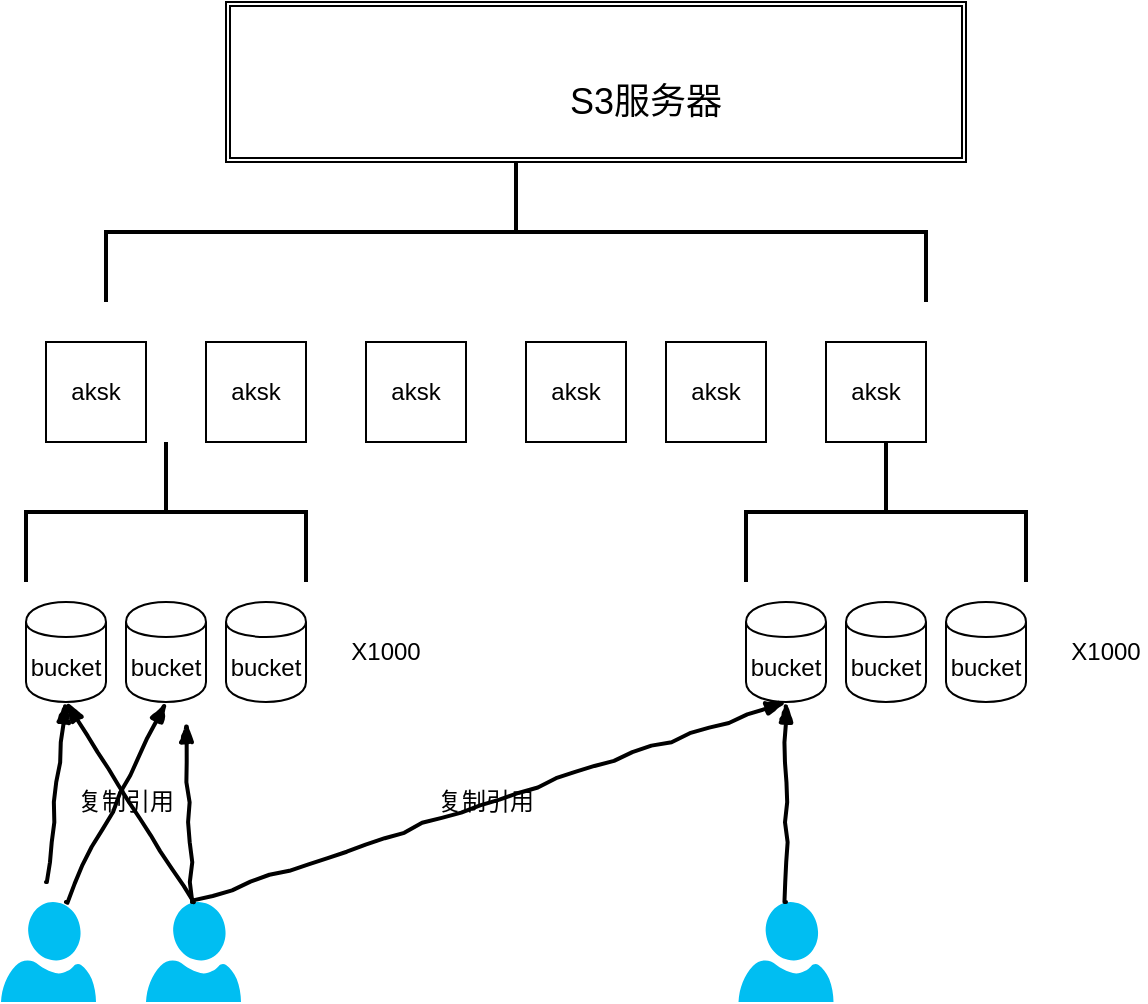 <mxfile version="12.5.1" type="github">
  <diagram id="Mt_lALCUaMFA22f0Kt4g" name="第 1 页">
    <mxGraphModel dx="1278" dy="588" grid="1" gridSize="10" guides="1" tooltips="1" connect="1" arrows="1" fold="1" page="1" pageScale="1" pageWidth="827" pageHeight="1169" math="0" shadow="0">
      <root>
        <mxCell id="0"/>
        <mxCell id="1" parent="0"/>
        <mxCell id="-jVNd67lU8PMKVuE0ltb-1" value="" style="shape=ext;double=1;rounded=0;whiteSpace=wrap;html=1;" vertex="1" parent="1">
          <mxGeometry x="220" y="50" width="370" height="80" as="geometry"/>
        </mxCell>
        <mxCell id="-jVNd67lU8PMKVuE0ltb-2" value="&lt;font style=&quot;font-size: 18px&quot;&gt;S3服务器&lt;/font&gt;" style="text;html=1;strokeColor=none;fillColor=none;align=center;verticalAlign=middle;whiteSpace=wrap;rounded=0;" vertex="1" parent="1">
          <mxGeometry x="340" y="90" width="180" height="20" as="geometry"/>
        </mxCell>
        <mxCell id="-jVNd67lU8PMKVuE0ltb-3" value="aksk" style="whiteSpace=wrap;html=1;aspect=fixed;" vertex="1" parent="1">
          <mxGeometry x="130" y="220" width="50" height="50" as="geometry"/>
        </mxCell>
        <mxCell id="-jVNd67lU8PMKVuE0ltb-4" value="aksk" style="whiteSpace=wrap;html=1;aspect=fixed;" vertex="1" parent="1">
          <mxGeometry x="210" y="220" width="50" height="50" as="geometry"/>
        </mxCell>
        <mxCell id="-jVNd67lU8PMKVuE0ltb-5" value="aksk" style="whiteSpace=wrap;html=1;aspect=fixed;" vertex="1" parent="1">
          <mxGeometry x="290" y="220" width="50" height="50" as="geometry"/>
        </mxCell>
        <mxCell id="-jVNd67lU8PMKVuE0ltb-6" value="aksk" style="whiteSpace=wrap;html=1;aspect=fixed;" vertex="1" parent="1">
          <mxGeometry x="370" y="220" width="50" height="50" as="geometry"/>
        </mxCell>
        <mxCell id="-jVNd67lU8PMKVuE0ltb-7" value="aksk" style="whiteSpace=wrap;html=1;aspect=fixed;" vertex="1" parent="1">
          <mxGeometry x="440" y="220" width="50" height="50" as="geometry"/>
        </mxCell>
        <mxCell id="-jVNd67lU8PMKVuE0ltb-8" value="aksk" style="whiteSpace=wrap;html=1;aspect=fixed;" vertex="1" parent="1">
          <mxGeometry x="520" y="220" width="50" height="50" as="geometry"/>
        </mxCell>
        <mxCell id="-jVNd67lU8PMKVuE0ltb-9" value="bucket" style="shape=cylinder;whiteSpace=wrap;html=1;boundedLbl=1;backgroundOutline=1;" vertex="1" parent="1">
          <mxGeometry x="120" y="350" width="40" height="50" as="geometry"/>
        </mxCell>
        <mxCell id="-jVNd67lU8PMKVuE0ltb-11" value="bucket" style="shape=cylinder;whiteSpace=wrap;html=1;boundedLbl=1;backgroundOutline=1;" vertex="1" parent="1">
          <mxGeometry x="170" y="350" width="40" height="50" as="geometry"/>
        </mxCell>
        <mxCell id="-jVNd67lU8PMKVuE0ltb-12" value="bucket" style="shape=cylinder;whiteSpace=wrap;html=1;boundedLbl=1;backgroundOutline=1;" vertex="1" parent="1">
          <mxGeometry x="220" y="350" width="40" height="50" as="geometry"/>
        </mxCell>
        <mxCell id="-jVNd67lU8PMKVuE0ltb-13" value="X1000" style="text;html=1;strokeColor=none;fillColor=none;align=center;verticalAlign=middle;whiteSpace=wrap;rounded=0;" vertex="1" parent="1">
          <mxGeometry x="280" y="365" width="40" height="20" as="geometry"/>
        </mxCell>
        <mxCell id="-jVNd67lU8PMKVuE0ltb-14" value="" style="strokeWidth=2;html=1;shape=mxgraph.flowchart.annotation_2;align=left;labelPosition=right;pointerEvents=1;rotation=90;" vertex="1" parent="1">
          <mxGeometry x="330" y="-40" width="70" height="410" as="geometry"/>
        </mxCell>
        <mxCell id="-jVNd67lU8PMKVuE0ltb-15" value="" style="strokeWidth=2;html=1;shape=mxgraph.flowchart.annotation_2;align=left;labelPosition=right;pointerEvents=1;rotation=90;" vertex="1" parent="1">
          <mxGeometry x="155" y="235" width="70" height="140" as="geometry"/>
        </mxCell>
        <mxCell id="-jVNd67lU8PMKVuE0ltb-16" value="" style="verticalLabelPosition=bottom;html=1;verticalAlign=top;align=center;strokeColor=none;fillColor=#00BEF2;shape=mxgraph.azure.user;" vertex="1" parent="1">
          <mxGeometry x="107.5" y="500" width="47.5" height="50" as="geometry"/>
        </mxCell>
        <mxCell id="-jVNd67lU8PMKVuE0ltb-17" value="" style="rounded=0;comic=1;strokeWidth=2;endArrow=blockThin;html=1;fontFamily=Comic Sans MS;fontStyle=1;entryX=0.5;entryY=1;entryDx=0;entryDy=0;" edge="1" parent="1" target="-jVNd67lU8PMKVuE0ltb-9">
          <mxGeometry width="50" height="50" relative="1" as="geometry">
            <mxPoint x="130" y="490" as="sourcePoint"/>
            <mxPoint x="160" y="430" as="targetPoint"/>
          </mxGeometry>
        </mxCell>
        <mxCell id="-jVNd67lU8PMKVuE0ltb-18" value="" style="rounded=0;comic=1;strokeWidth=2;endArrow=blockThin;html=1;fontFamily=Comic Sans MS;fontStyle=1;entryX=0.5;entryY=1;entryDx=0;entryDy=0;" edge="1" parent="1" target="-jVNd67lU8PMKVuE0ltb-11">
          <mxGeometry width="50" height="50" relative="1" as="geometry">
            <mxPoint x="140" y="500" as="sourcePoint"/>
            <mxPoint x="150" y="410" as="targetPoint"/>
          </mxGeometry>
        </mxCell>
        <mxCell id="-jVNd67lU8PMKVuE0ltb-19" value="" style="verticalLabelPosition=bottom;html=1;verticalAlign=top;align=center;strokeColor=none;fillColor=#00BEF2;shape=mxgraph.azure.user;" vertex="1" parent="1">
          <mxGeometry x="180" y="500" width="47.5" height="50" as="geometry"/>
        </mxCell>
        <mxCell id="-jVNd67lU8PMKVuE0ltb-20" value="" style="rounded=0;comic=1;strokeWidth=2;endArrow=blockThin;html=1;fontFamily=Comic Sans MS;fontStyle=1;entryX=0.5;entryY=1;entryDx=0;entryDy=0;" edge="1" parent="1" source="-jVNd67lU8PMKVuE0ltb-19">
          <mxGeometry width="50" height="50" relative="1" as="geometry">
            <mxPoint x="150" y="510" as="sourcePoint"/>
            <mxPoint x="200" y="410" as="targetPoint"/>
          </mxGeometry>
        </mxCell>
        <mxCell id="-jVNd67lU8PMKVuE0ltb-21" value="复制引用" style="text;html=1;strokeColor=none;fillColor=none;align=center;verticalAlign=middle;whiteSpace=wrap;rounded=0;" vertex="1" parent="1">
          <mxGeometry x="140" y="440" width="60" height="20" as="geometry"/>
        </mxCell>
        <mxCell id="-jVNd67lU8PMKVuE0ltb-23" value="" style="rounded=0;comic=1;strokeWidth=2;endArrow=blockThin;html=1;fontFamily=Comic Sans MS;fontStyle=1;entryX=0.5;entryY=1;entryDx=0;entryDy=0;exitX=0.5;exitY=0;exitDx=0;exitDy=0;exitPerimeter=0;" edge="1" parent="1" source="-jVNd67lU8PMKVuE0ltb-19" target="-jVNd67lU8PMKVuE0ltb-9">
          <mxGeometry width="50" height="50" relative="1" as="geometry">
            <mxPoint x="212.935" y="510" as="sourcePoint"/>
            <mxPoint x="210" y="420" as="targetPoint"/>
          </mxGeometry>
        </mxCell>
        <mxCell id="-jVNd67lU8PMKVuE0ltb-24" value="bucket" style="shape=cylinder;whiteSpace=wrap;html=1;boundedLbl=1;backgroundOutline=1;" vertex="1" parent="1">
          <mxGeometry x="480" y="350" width="40" height="50" as="geometry"/>
        </mxCell>
        <mxCell id="-jVNd67lU8PMKVuE0ltb-25" value="bucket" style="shape=cylinder;whiteSpace=wrap;html=1;boundedLbl=1;backgroundOutline=1;" vertex="1" parent="1">
          <mxGeometry x="530" y="350" width="40" height="50" as="geometry"/>
        </mxCell>
        <mxCell id="-jVNd67lU8PMKVuE0ltb-26" value="bucket" style="shape=cylinder;whiteSpace=wrap;html=1;boundedLbl=1;backgroundOutline=1;" vertex="1" parent="1">
          <mxGeometry x="580" y="350" width="40" height="50" as="geometry"/>
        </mxCell>
        <mxCell id="-jVNd67lU8PMKVuE0ltb-27" value="X1000" style="text;html=1;strokeColor=none;fillColor=none;align=center;verticalAlign=middle;whiteSpace=wrap;rounded=0;" vertex="1" parent="1">
          <mxGeometry x="640" y="365" width="40" height="20" as="geometry"/>
        </mxCell>
        <mxCell id="-jVNd67lU8PMKVuE0ltb-28" value="" style="strokeWidth=2;html=1;shape=mxgraph.flowchart.annotation_2;align=left;labelPosition=right;pointerEvents=1;rotation=90;" vertex="1" parent="1">
          <mxGeometry x="515" y="235" width="70" height="140" as="geometry"/>
        </mxCell>
        <mxCell id="-jVNd67lU8PMKVuE0ltb-29" value="" style="verticalLabelPosition=bottom;html=1;verticalAlign=top;align=center;strokeColor=none;fillColor=#00BEF2;shape=mxgraph.azure.user;" vertex="1" parent="1">
          <mxGeometry x="476.25" y="500" width="47.5" height="50" as="geometry"/>
        </mxCell>
        <mxCell id="-jVNd67lU8PMKVuE0ltb-30" value="" style="rounded=0;comic=1;strokeWidth=2;endArrow=blockThin;html=1;fontFamily=Comic Sans MS;fontStyle=1;entryX=0.5;entryY=1;entryDx=0;entryDy=0;exitX=0.5;exitY=0;exitDx=0;exitDy=0;exitPerimeter=0;" edge="1" parent="1" source="-jVNd67lU8PMKVuE0ltb-29" target="-jVNd67lU8PMKVuE0ltb-24">
          <mxGeometry width="50" height="50" relative="1" as="geometry">
            <mxPoint x="212.935" y="510" as="sourcePoint"/>
            <mxPoint x="210" y="420" as="targetPoint"/>
          </mxGeometry>
        </mxCell>
        <mxCell id="-jVNd67lU8PMKVuE0ltb-31" value="" style="rounded=0;comic=1;strokeWidth=2;endArrow=blockThin;html=1;fontFamily=Comic Sans MS;fontStyle=1;entryX=0.5;entryY=1;entryDx=0;entryDy=0;exitX=0.5;exitY=0;exitDx=0;exitDy=0;exitPerimeter=0;" edge="1" parent="1" source="-jVNd67lU8PMKVuE0ltb-19" target="-jVNd67lU8PMKVuE0ltb-24">
          <mxGeometry width="50" height="50" relative="1" as="geometry">
            <mxPoint x="510" y="510" as="sourcePoint"/>
            <mxPoint x="510" y="410" as="targetPoint"/>
          </mxGeometry>
        </mxCell>
        <mxCell id="-jVNd67lU8PMKVuE0ltb-32" value="复制引用" style="text;html=1;strokeColor=none;fillColor=none;align=center;verticalAlign=middle;whiteSpace=wrap;rounded=0;" vertex="1" parent="1">
          <mxGeometry x="320" y="440" width="60" height="20" as="geometry"/>
        </mxCell>
      </root>
    </mxGraphModel>
  </diagram>
</mxfile>
